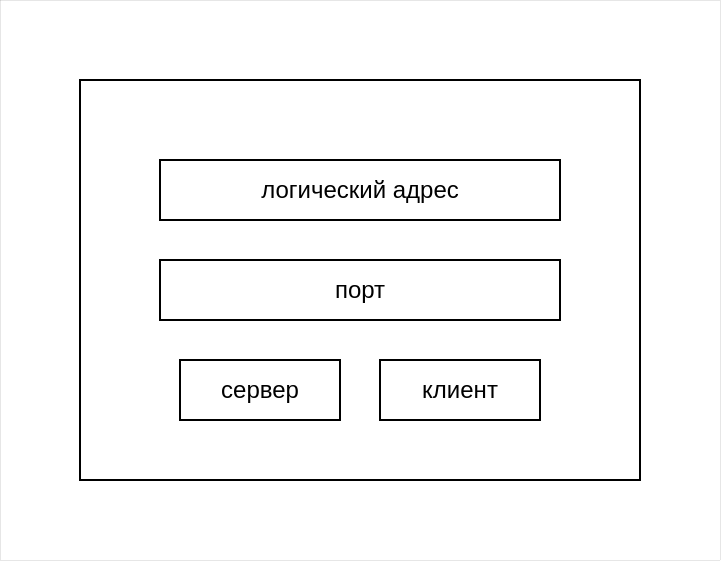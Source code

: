 <mxfile version="21.2.1" type="device" pages="8">
  <diagram id="XbwAyJImA80VXBjGZ7HE" name="Launcher">
    <mxGraphModel dx="1036" dy="606" grid="1" gridSize="10" guides="1" tooltips="1" connect="1" arrows="1" fold="1" page="1" pageScale="1" pageWidth="827" pageHeight="1169" math="0" shadow="0">
      <root>
        <mxCell id="0" />
        <mxCell id="1" parent="0" />
        <mxCell id="tE1BxMZYUYnXA3Q9f5__-2" value="" style="rounded=0;whiteSpace=wrap;html=1;strokeWidth=0;" parent="1" vertex="1">
          <mxGeometry x="120" y="40" width="360" height="280" as="geometry" />
        </mxCell>
        <mxCell id="tE1BxMZYUYnXA3Q9f5__-1" value="" style="rounded=0;whiteSpace=wrap;html=1;" parent="1" vertex="1">
          <mxGeometry x="160" y="80" width="280" height="200" as="geometry" />
        </mxCell>
        <mxCell id="W50EPL0r9Ncj4qUmZvYg-1" value="логический адрес" style="rounded=0;whiteSpace=wrap;html=1;" parent="1" vertex="1">
          <mxGeometry x="200" y="120" width="200" height="30" as="geometry" />
        </mxCell>
        <mxCell id="W50EPL0r9Ncj4qUmZvYg-2" value="порт" style="rounded=0;whiteSpace=wrap;html=1;" parent="1" vertex="1">
          <mxGeometry x="200" y="170" width="200" height="30" as="geometry" />
        </mxCell>
        <mxCell id="W50EPL0r9Ncj4qUmZvYg-3" value="сервер" style="rounded=0;whiteSpace=wrap;html=1;" parent="1" vertex="1">
          <mxGeometry x="210" y="220" width="80" height="30" as="geometry" />
        </mxCell>
        <mxCell id="W50EPL0r9Ncj4qUmZvYg-4" value="клиент" style="rounded=0;whiteSpace=wrap;html=1;" parent="1" vertex="1">
          <mxGeometry x="310" y="220" width="80" height="30" as="geometry" />
        </mxCell>
      </root>
    </mxGraphModel>
  </diagram>
  <diagram id="hbcCOr5SCy4uw1YbtYTC" name="Main">
    <mxGraphModel dx="1036" dy="606" grid="1" gridSize="10" guides="1" tooltips="1" connect="1" arrows="1" fold="1" page="1" pageScale="1" pageWidth="827" pageHeight="1169" math="0" shadow="0">
      <root>
        <mxCell id="0" />
        <mxCell id="1" parent="0" />
        <mxCell id="l82OcHYjXYFwF6mokBFZ-1" value="" style="rounded=0;whiteSpace=wrap;html=1;strokeWidth=0;" parent="1" vertex="1">
          <mxGeometry x="120" y="40" width="400" height="400" as="geometry" />
        </mxCell>
        <mxCell id="6bmRcI14Qs0UelYA_74l-4" value="" style="rounded=0;whiteSpace=wrap;html=1;strokeWidth=1;" parent="1" vertex="1">
          <mxGeometry x="160" y="80" width="320" height="320" as="geometry" />
        </mxCell>
        <mxCell id="6bmRcI14Qs0UelYA_74l-1" value="Изображение" style="rounded=0;whiteSpace=wrap;html=1;strokeWidth=1;" parent="1" vertex="1">
          <mxGeometry x="200" y="120" width="240" height="240" as="geometry" />
        </mxCell>
        <mxCell id="6bmRcI14Qs0UelYA_74l-3" value="Статус" style="text;html=1;align=center;verticalAlign=middle;resizable=0;points=[];autosize=1;strokeColor=none;fillColor=none;" parent="1" vertex="1">
          <mxGeometry x="290" y="360" width="60" height="30" as="geometry" />
        </mxCell>
      </root>
    </mxGraphModel>
  </diagram>
  <diagram id="zBSqYKblMMWSDEmct-1W" name="Game">
    <mxGraphModel dx="1036" dy="606" grid="1" gridSize="10" guides="1" tooltips="1" connect="1" arrows="1" fold="1" page="1" pageScale="1" pageWidth="827" pageHeight="1169" math="0" shadow="0">
      <root>
        <mxCell id="0" />
        <mxCell id="1" parent="0" />
        <mxCell id="G0Ga4q3RrYBiyuptY2ug-1" value="" style="rounded=0;whiteSpace=wrap;html=1;strokeWidth=0;" parent="1" vertex="1">
          <mxGeometry x="120" y="40" width="400" height="400" as="geometry" />
        </mxCell>
        <mxCell id="G0Ga4q3RrYBiyuptY2ug-2" value="" style="rounded=0;whiteSpace=wrap;html=1;strokeWidth=1;" parent="1" vertex="1">
          <mxGeometry x="160" y="80" width="320" height="320" as="geometry" />
        </mxCell>
        <mxCell id="G0Ga4q3RrYBiyuptY2ug-3" value="Поле" style="rounded=0;whiteSpace=wrap;html=1;strokeWidth=1;" parent="1" vertex="1">
          <mxGeometry x="200" y="120" width="240" height="240" as="geometry" />
        </mxCell>
        <mxCell id="G0Ga4q3RrYBiyuptY2ug-4" value="Информация" style="text;html=1;align=center;verticalAlign=middle;resizable=0;points=[];autosize=1;strokeColor=none;fillColor=none;" parent="1" vertex="1">
          <mxGeometry x="270" y="360" width="100" height="30" as="geometry" />
        </mxCell>
      </root>
    </mxGraphModel>
  </diagram>
  <diagram id="7r9uXSOZoSnOuJ5T40fA" name="231">
    <mxGraphModel dx="1036" dy="606" grid="1" gridSize="10" guides="1" tooltips="1" connect="1" arrows="1" fold="1" page="1" pageScale="1" pageWidth="827" pageHeight="1169" math="0" shadow="0">
      <root>
        <mxCell id="0" />
        <mxCell id="1" parent="0" />
        <mxCell id="9l-jP4sQHJARViQ5AN28-1" value="Ожидание подключения клиентов" style="rounded=1;whiteSpace=wrap;html=1;arcSize=50;fontFamily=Times New Roman;fontSize=13;" parent="1" vertex="1">
          <mxGeometry x="120" y="70" width="200" height="40" as="geometry" />
        </mxCell>
        <mxCell id="9l-jP4sQHJARViQ5AN28-7" value="" style="endArrow=none;html=1;rounded=0;fontFamily=Times New Roman;fontSize=13;entryX=0.5;entryY=1;entryDx=0;entryDy=0;" parent="1" target="9l-jP4sQHJARViQ5AN28-1" edge="1">
          <mxGeometry width="50" height="50" relative="1" as="geometry">
            <mxPoint x="220" y="440" as="sourcePoint" />
            <mxPoint x="220" y="120" as="targetPoint" />
          </mxGeometry>
        </mxCell>
        <mxCell id="9l-jP4sQHJARViQ5AN28-8" value="Соединение закрыто?" style="rhombus;whiteSpace=wrap;html=1;rounded=0;strokeWidth=1;fontFamily=Times New Roman;fontSize=13;" parent="1" vertex="1">
          <mxGeometry x="120" y="140" width="200" height="40" as="geometry" />
        </mxCell>
        <mxCell id="9l-jP4sQHJARViQ5AN28-10" value="Да" style="text;html=1;strokeColor=none;fillColor=none;align=center;verticalAlign=middle;whiteSpace=wrap;rounded=0;fontFamily=Times New Roman;fontSize=13;" parent="1" vertex="1">
          <mxGeometry x="320" y="140" width="30" height="20" as="geometry" />
        </mxCell>
        <mxCell id="9l-jP4sQHJARViQ5AN28-11" value="Нет" style="text;html=1;strokeColor=none;fillColor=none;align=center;verticalAlign=middle;whiteSpace=wrap;rounded=0;fontFamily=Times New Roman;fontSize=13;" parent="1" vertex="1">
          <mxGeometry x="220" y="180" width="50" height="20" as="geometry" />
        </mxCell>
        <mxCell id="9l-jP4sQHJARViQ5AN28-14" value="Конец" style="rounded=1;whiteSpace=wrap;html=1;arcSize=50;fontFamily=Times New Roman;fontSize=13;" parent="1" vertex="1">
          <mxGeometry x="120" y="510" width="200" height="40" as="geometry" />
        </mxCell>
        <mxCell id="9l-jP4sQHJARViQ5AN28-20" value="Подключение" style="rounded=0;whiteSpace=wrap;html=1;fontSize=13;fontFamily=Times New Roman;" parent="1" vertex="1">
          <mxGeometry x="120" y="210" width="200" height="40" as="geometry" />
        </mxCell>
        <mxCell id="9l-jP4sQHJARViQ5AN28-21" value="Создание объекта-представления" style="rounded=0;whiteSpace=wrap;html=1;fontSize=13;fontFamily=Times New Roman;" parent="1" vertex="1">
          <mxGeometry x="120" y="270" width="200" height="40" as="geometry" />
        </mxCell>
        <mxCell id="9l-jP4sQHJARViQ5AN28-22" value="Запуск потока прослушивания объекта-представления" style="rounded=0;whiteSpace=wrap;html=1;fontSize=13;fontFamily=Times New Roman;" parent="1" vertex="1">
          <mxGeometry x="120" y="330" width="200" height="40" as="geometry" />
        </mxCell>
        <mxCell id="9l-jP4sQHJARViQ5AN28-23" value="Добавление объекта-&lt;br&gt;представления в список" style="rounded=0;whiteSpace=wrap;html=1;fontSize=13;fontFamily=Times New Roman;" parent="1" vertex="1">
          <mxGeometry x="120" y="390" width="200" height="40" as="geometry" />
        </mxCell>
        <mxCell id="9l-jP4sQHJARViQ5AN28-24" value="" style="endArrow=openThin;html=1;fontFamily=Courier New;fontSize=13;endFill=0;rounded=0;edgeStyle=orthogonalEdgeStyle;" parent="1" edge="1">
          <mxGeometry width="50" height="50" relative="1" as="geometry">
            <mxPoint x="220" y="440" as="sourcePoint" />
            <mxPoint x="220" y="130" as="targetPoint" />
            <Array as="points">
              <mxPoint x="220" y="460" />
              <mxPoint x="90" y="460" />
              <mxPoint x="90" y="130" />
              <mxPoint x="220" y="130" />
            </Array>
          </mxGeometry>
        </mxCell>
        <mxCell id="9l-jP4sQHJARViQ5AN28-25" value="" style="endArrow=openThin;html=1;fontFamily=Courier New;fontSize=13;endFill=0;rounded=0;edgeStyle=orthogonalEdgeStyle;exitX=1;exitY=0.5;exitDx=0;exitDy=0;entryX=0.5;entryY=0;entryDx=0;entryDy=0;" parent="1" source="9l-jP4sQHJARViQ5AN28-8" target="9l-jP4sQHJARViQ5AN28-14" edge="1">
          <mxGeometry width="50" height="50" relative="1" as="geometry">
            <mxPoint x="530" y="350" as="sourcePoint" />
            <mxPoint x="410" y="350" as="targetPoint" />
            <Array as="points">
              <mxPoint x="350" y="160" />
              <mxPoint x="350" y="480" />
              <mxPoint x="220" y="480" />
            </Array>
          </mxGeometry>
        </mxCell>
      </root>
    </mxGraphModel>
  </diagram>
  <diagram id="iEiLP6hwHDg03WRnqjpB" name="232">
    <mxGraphModel dx="1036" dy="606" grid="1" gridSize="10" guides="1" tooltips="1" connect="1" arrows="1" fold="1" page="1" pageScale="1" pageWidth="827" pageHeight="1169" math="0" shadow="0">
      <root>
        <mxCell id="0" />
        <mxCell id="1" parent="0" />
        <mxCell id="UbwPUH5pVNwENZF6WjmY-1" value="Состыковка желающих &lt;br&gt;играть клиентов" style="rounded=1;whiteSpace=wrap;html=1;arcSize=50;fontFamily=Times New Roman;fontSize=13;" parent="1" vertex="1">
          <mxGeometry x="320" y="70" width="200" height="40" as="geometry" />
        </mxCell>
        <mxCell id="UbwPUH5pVNwENZF6WjmY-2" value="" style="endArrow=none;html=1;rounded=0;fontFamily=Times New Roman;fontSize=13;entryX=0.5;entryY=1;entryDx=0;entryDy=0;" parent="1" target="UbwPUH5pVNwENZF6WjmY-1" edge="1">
          <mxGeometry width="50" height="50" relative="1" as="geometry">
            <mxPoint x="420" y="440" as="sourcePoint" />
            <mxPoint x="420" y="120" as="targetPoint" />
          </mxGeometry>
        </mxCell>
        <mxCell id="UbwPUH5pVNwENZF6WjmY-3" value="Соединение закрыто?" style="rhombus;whiteSpace=wrap;html=1;rounded=0;strokeWidth=1;fontFamily=Times New Roman;fontSize=13;" parent="1" vertex="1">
          <mxGeometry x="320" y="140" width="200" height="40" as="geometry" />
        </mxCell>
        <mxCell id="UbwPUH5pVNwENZF6WjmY-4" value="Да" style="text;html=1;strokeColor=none;fillColor=none;align=center;verticalAlign=middle;whiteSpace=wrap;rounded=0;fontFamily=Times New Roman;fontSize=13;" parent="1" vertex="1">
          <mxGeometry x="520" y="140" width="30" height="20" as="geometry" />
        </mxCell>
        <mxCell id="UbwPUH5pVNwENZF6WjmY-5" value="Нет" style="text;html=1;strokeColor=none;fillColor=none;align=center;verticalAlign=middle;whiteSpace=wrap;rounded=0;fontFamily=Times New Roman;fontSize=13;" parent="1" vertex="1">
          <mxGeometry x="420" y="180" width="50" height="20" as="geometry" />
        </mxCell>
        <mxCell id="UbwPUH5pVNwENZF6WjmY-6" value="Конец" style="rounded=1;whiteSpace=wrap;html=1;arcSize=50;fontFamily=Times New Roman;fontSize=13;" parent="1" vertex="1">
          <mxGeometry x="320" y="720" width="200" height="40" as="geometry" />
        </mxCell>
        <mxCell id="UbwPUH5pVNwENZF6WjmY-11" value="" style="endArrow=openThin;html=1;fontFamily=Courier New;fontSize=13;endFill=0;rounded=0;edgeStyle=orthogonalEdgeStyle;" parent="1" edge="1">
          <mxGeometry width="50" height="50" relative="1" as="geometry">
            <mxPoint x="420" y="380" as="sourcePoint" />
            <mxPoint x="420" y="340" as="targetPoint" />
            <Array as="points">
              <mxPoint x="420" y="490" />
              <mxPoint x="290" y="490" />
              <mxPoint x="290" y="340" />
            </Array>
          </mxGeometry>
        </mxCell>
        <mxCell id="UbwPUH5pVNwENZF6WjmY-12" value="" style="endArrow=openThin;html=1;fontFamily=Courier New;fontSize=13;endFill=0;rounded=0;edgeStyle=orthogonalEdgeStyle;exitX=1;exitY=0.5;exitDx=0;exitDy=0;entryX=0.5;entryY=0;entryDx=0;entryDy=0;" parent="1" source="UbwPUH5pVNwENZF6WjmY-3" target="UbwPUH5pVNwENZF6WjmY-6" edge="1">
          <mxGeometry width="50" height="50" relative="1" as="geometry">
            <mxPoint x="730" y="350" as="sourcePoint" />
            <mxPoint x="610" y="350" as="targetPoint" />
            <Array as="points">
              <mxPoint x="580" y="160" />
              <mxPoint x="580" y="690" />
              <mxPoint x="420" y="690" />
            </Array>
          </mxGeometry>
        </mxCell>
        <mxCell id="99xwdaP7I6Un6D5yJi2a-1" value="Объект есть?" style="rhombus;whiteSpace=wrap;html=1;rounded=0;strokeWidth=1;fontFamily=Times New Roman;fontSize=13;" parent="1" vertex="1">
          <mxGeometry x="320" y="210" width="200" height="40" as="geometry" />
        </mxCell>
        <mxCell id="SkSi4w4pSV5pfdih9myW-1" value="" style="endArrow=openThin;html=1;fontFamily=Courier New;fontSize=13;endFill=0;rounded=0;edgeStyle=orthogonalEdgeStyle;exitX=1;exitY=0.5;exitDx=0;exitDy=0;" parent="1" source="99xwdaP7I6Un6D5yJi2a-1" edge="1">
          <mxGeometry width="50" height="50" relative="1" as="geometry">
            <mxPoint x="680" y="270" as="sourcePoint" />
            <mxPoint x="580" y="230" as="targetPoint" />
            <Array as="points" />
          </mxGeometry>
        </mxCell>
        <mxCell id="SkSi4w4pSV5pfdih9myW-2" value="Нет" style="text;html=1;strokeColor=none;fillColor=none;align=center;verticalAlign=middle;whiteSpace=wrap;rounded=0;fontFamily=Times New Roman;fontSize=13;" parent="1" vertex="1">
          <mxGeometry x="520" y="210" width="30" height="20" as="geometry" />
        </mxCell>
        <mxCell id="SkSi4w4pSV5pfdih9myW-3" value="Да" style="text;html=1;strokeColor=none;fillColor=none;align=center;verticalAlign=middle;whiteSpace=wrap;rounded=0;fontFamily=Times New Roman;fontSize=13;" parent="1" vertex="1">
          <mxGeometry x="420" y="250" width="50" height="20" as="geometry" />
        </mxCell>
        <mxCell id="aPoyo9Vvk-_dslRatRog-1" value="Пары у него нет?" style="rhombus;whiteSpace=wrap;html=1;rounded=0;strokeWidth=1;fontFamily=Times New Roman;fontSize=13;" parent="1" vertex="1">
          <mxGeometry x="320" y="280" width="200" height="40" as="geometry" />
        </mxCell>
        <mxCell id="YFJMWhamkg41LzNcd61E-1" value="Попытка подбора пары из списка" style="rounded=0;whiteSpace=wrap;html=1;fontSize=13;fontFamily=Times New Roman;" parent="1" vertex="1">
          <mxGeometry x="320" y="420" width="200" height="40" as="geometry" />
        </mxCell>
        <mxCell id="YFJMWhamkg41LzNcd61E-2" value="Нет" style="text;html=1;strokeColor=none;fillColor=none;align=center;verticalAlign=middle;whiteSpace=wrap;rounded=0;fontFamily=Times New Roman;fontSize=13;" parent="1" vertex="1">
          <mxGeometry x="515" y="280" width="40" height="20" as="geometry" />
        </mxCell>
        <mxCell id="YFJMWhamkg41LzNcd61E-3" value="" style="endArrow=openThin;html=1;fontFamily=Courier New;fontSize=13;endFill=0;rounded=0;edgeStyle=orthogonalEdgeStyle;exitX=1;exitY=0.5;exitDx=0;exitDy=0;" parent="1" edge="1">
          <mxGeometry width="50" height="50" relative="1" as="geometry">
            <mxPoint x="520" y="300" as="sourcePoint" />
            <mxPoint x="580" y="300" as="targetPoint" />
            <Array as="points" />
          </mxGeometry>
        </mxCell>
        <mxCell id="YFJMWhamkg41LzNcd61E-4" value="Да" style="text;html=1;strokeColor=none;fillColor=none;align=center;verticalAlign=middle;whiteSpace=wrap;rounded=0;fontFamily=Times New Roman;fontSize=13;" parent="1" vertex="1">
          <mxGeometry x="430" y="320" width="30" height="20" as="geometry" />
        </mxCell>
        <mxCell id="YFJMWhamkg41LzNcd61E-5" value="Модификация объекта и его пары" style="rounded=0;whiteSpace=wrap;html=1;fontSize=13;fontFamily=Times New Roman;" parent="1" vertex="1">
          <mxGeometry x="320" y="540" width="200" height="40" as="geometry" />
        </mxCell>
        <mxCell id="_yGlgBVVjnMsEe76xrRk-3" value="Пара подобрана?" style="rhombus;whiteSpace=wrap;html=1;rounded=0;strokeWidth=1;fontFamily=Times New Roman;fontSize=13;" parent="1" vertex="1">
          <mxGeometry x="320" y="350" width="200" height="40" as="geometry" />
        </mxCell>
        <mxCell id="_yGlgBVVjnMsEe76xrRk-4" value="Да" style="text;html=1;strokeColor=none;fillColor=none;align=center;verticalAlign=middle;whiteSpace=wrap;rounded=0;fontFamily=Times New Roman;fontSize=13;" parent="1" vertex="1">
          <mxGeometry x="520" y="350" width="30" height="20" as="geometry" />
        </mxCell>
        <mxCell id="_yGlgBVVjnMsEe76xrRk-5" value="" style="endArrow=openThin;html=1;fontFamily=Courier New;fontSize=13;endFill=0;rounded=0;edgeStyle=orthogonalEdgeStyle;exitX=1;exitY=0.5;exitDx=0;exitDy=0;entryX=0.5;entryY=0;entryDx=0;entryDy=0;" parent="1" source="_yGlgBVVjnMsEe76xrRk-3" target="YFJMWhamkg41LzNcd61E-5" edge="1">
          <mxGeometry width="50" height="50" relative="1" as="geometry">
            <mxPoint x="530" y="350" as="sourcePoint" />
            <mxPoint x="270" y="140" as="targetPoint" />
            <Array as="points">
              <mxPoint x="550" y="370" />
              <mxPoint x="550" y="510" />
              <mxPoint x="420" y="510" />
            </Array>
          </mxGeometry>
        </mxCell>
        <mxCell id="_yGlgBVVjnMsEe76xrRk-6" value="Нет" style="text;html=1;strokeColor=none;fillColor=none;align=center;verticalAlign=middle;whiteSpace=wrap;rounded=0;fontFamily=Times New Roman;fontSize=13;" parent="1" vertex="1">
          <mxGeometry x="425" y="390" width="40" height="20" as="geometry" />
        </mxCell>
        <mxCell id="Cqtu1FhA7gaeQZ6Yyu19-1" value="" style="endArrow=openThin;html=1;fontFamily=Courier New;fontSize=13;endFill=0;rounded=0;edgeStyle=orthogonalEdgeStyle;exitX=0.5;exitY=1;exitDx=0;exitDy=0;" parent="1" source="YFJMWhamkg41LzNcd61E-5" edge="1">
          <mxGeometry width="50" height="50" relative="1" as="geometry">
            <mxPoint x="680" y="270" as="sourcePoint" />
            <mxPoint x="420" y="130" as="targetPoint" />
            <Array as="points">
              <mxPoint x="420" y="670" />
              <mxPoint x="260" y="670" />
              <mxPoint x="260" y="130" />
              <mxPoint x="320" y="130" />
            </Array>
          </mxGeometry>
        </mxCell>
        <mxCell id="_yGlgBVVjnMsEe76xrRk-1" value="Отправка сообщений на &lt;br&gt;клиент и его пару" style="rounded=0;whiteSpace=wrap;html=1;fontSize=13;fontFamily=Times New Roman;" parent="1" vertex="1">
          <mxGeometry x="320" y="600" width="200" height="40" as="geometry" />
        </mxCell>
      </root>
    </mxGraphModel>
  </diagram>
  <diagram id="ba2JzL7aQq1AlL1h-Ywk" name="233">
    <mxGraphModel dx="1036" dy="606" grid="1" gridSize="10" guides="1" tooltips="1" connect="1" arrows="1" fold="1" page="1" pageScale="1" pageWidth="827" pageHeight="1169" math="0" shadow="0">
      <root>
        <mxCell id="0" />
        <mxCell id="1" parent="0" />
        <mxCell id="exMqigDZOHvJss49Lo7g-10" value="" style="endArrow=openThin;html=1;fontFamily=Courier New;fontSize=13;endFill=0;rounded=0;edgeStyle=orthogonalEdgeStyle;exitX=0.5;exitY=1;exitDx=0;exitDy=0;" parent="1" source="1Iscl-iBR3t1F8Rix533-1" edge="1">
          <mxGeometry width="50" height="50" relative="1" as="geometry">
            <mxPoint x="290" y="230" as="sourcePoint" />
            <mxPoint x="180" y="540" as="targetPoint" />
            <Array as="points">
              <mxPoint x="180" y="480" />
              <mxPoint x="180" y="480" />
            </Array>
          </mxGeometry>
        </mxCell>
        <mxCell id="1Iscl-iBR3t1F8Rix533-1" value="Обработка сообщений &lt;br&gt;клиентов на сервере" style="rounded=1;whiteSpace=wrap;html=1;arcSize=50;fontFamily=Times New Roman;fontSize=13;" parent="1" vertex="1">
          <mxGeometry x="80" y="130" width="200" height="40" as="geometry" />
        </mxCell>
        <mxCell id="1Iscl-iBR3t1F8Rix533-3" value="Соединение закрыто?" style="rhombus;whiteSpace=wrap;html=1;rounded=0;strokeWidth=1;fontFamily=Times New Roman;fontSize=13;" parent="1" vertex="1">
          <mxGeometry x="80" y="200" width="200" height="40" as="geometry" />
        </mxCell>
        <mxCell id="1Iscl-iBR3t1F8Rix533-4" value="Да" style="text;html=1;strokeColor=none;fillColor=none;align=center;verticalAlign=middle;whiteSpace=wrap;rounded=0;fontFamily=Times New Roman;fontSize=13;" parent="1" vertex="1">
          <mxGeometry x="280" y="200" width="30" height="20" as="geometry" />
        </mxCell>
        <mxCell id="1Iscl-iBR3t1F8Rix533-6" value="Конец" style="rounded=1;whiteSpace=wrap;html=1;arcSize=50;fontFamily=Times New Roman;fontSize=13;" parent="1" vertex="1">
          <mxGeometry x="80" y="600" width="200" height="40" as="geometry" />
        </mxCell>
        <mxCell id="1Iscl-iBR3t1F8Rix533-8" value="" style="endArrow=openThin;html=1;fontFamily=Courier New;fontSize=13;endFill=0;rounded=0;edgeStyle=orthogonalEdgeStyle;exitX=1;exitY=0.5;exitDx=0;exitDy=0;entryX=0.5;entryY=0;entryDx=0;entryDy=0;" parent="1" source="1Iscl-iBR3t1F8Rix533-3" target="1Iscl-iBR3t1F8Rix533-6" edge="1">
          <mxGeometry width="50" height="50" relative="1" as="geometry">
            <mxPoint x="490" y="410" as="sourcePoint" />
            <mxPoint x="370" y="410" as="targetPoint" />
            <Array as="points">
              <mxPoint x="580" y="220" />
              <mxPoint x="580" y="570" />
              <mxPoint x="180" y="570" />
            </Array>
          </mxGeometry>
        </mxCell>
        <mxCell id="1Iscl-iBR3t1F8Rix533-20" value="Нет" style="text;html=1;strokeColor=none;fillColor=none;align=center;verticalAlign=middle;whiteSpace=wrap;rounded=0;fontFamily=Times New Roman;fontSize=13;" parent="1" vertex="1">
          <mxGeometry x="190" y="370" width="30" height="20" as="geometry" />
        </mxCell>
        <mxCell id="AFInTjrNYHU09Qta4mqA-1" value="Получение сообщения от клиента" style="rounded=0;whiteSpace=wrap;html=1;fontSize=13;fontFamily=Times New Roman;" parent="1" vertex="1">
          <mxGeometry x="80" y="270" width="200" height="40" as="geometry" />
        </mxCell>
        <mxCell id="AFInTjrNYHU09Qta4mqA-2" value="Состыковка?" style="rhombus;whiteSpace=wrap;html=1;rounded=0;strokeWidth=1;fontFamily=Times New Roman;fontSize=13;" parent="1" vertex="1">
          <mxGeometry x="80" y="330" width="200" height="40" as="geometry" />
        </mxCell>
        <mxCell id="-l_svcR_pZfxo24iVks0-1" value="Нет" style="text;html=1;strokeColor=none;fillColor=none;align=center;verticalAlign=middle;whiteSpace=wrap;rounded=0;fontFamily=Times New Roman;fontSize=13;" parent="1" vertex="1">
          <mxGeometry x="180" y="240" width="30" height="20" as="geometry" />
        </mxCell>
        <mxCell id="I1mwDVjFNktrqzpXWpOA-4" value="Модификация объекта, запуск потока состыковки клиентов&amp;nbsp;" style="rounded=0;whiteSpace=wrap;html=1;fontSize=13;fontFamily=Times New Roman;" parent="1" vertex="1">
          <mxGeometry x="320" y="330" width="200" height="40" as="geometry" />
        </mxCell>
        <mxCell id="I1mwDVjFNktrqzpXWpOA-6" value="Отправка сообщения на &lt;br&gt;клиент-пару клиента" style="rounded=0;whiteSpace=wrap;html=1;fontSize=13;fontFamily=Times New Roman;" parent="1" vertex="1">
          <mxGeometry x="320" y="400" width="200" height="40" as="geometry" />
        </mxCell>
        <mxCell id="I1mwDVjFNktrqzpXWpOA-9" value="Модификация объекта и &lt;br&gt;его пары (обнуление)" style="rounded=0;whiteSpace=wrap;html=1;fontSize=13;fontFamily=Times New Roman;" parent="1" vertex="1">
          <mxGeometry x="320" y="470" width="200" height="40" as="geometry" />
        </mxCell>
        <mxCell id="ENBbcm2lFF55JDLYf6he-1" value="Ход?" style="rhombus;whiteSpace=wrap;html=1;rounded=0;strokeWidth=1;fontFamily=Times New Roman;fontSize=13;" parent="1" vertex="1">
          <mxGeometry x="80" y="400" width="200" height="40" as="geometry" />
        </mxCell>
        <mxCell id="ENBbcm2lFF55JDLYf6he-2" value="Конец?" style="rhombus;whiteSpace=wrap;html=1;rounded=0;strokeWidth=1;fontFamily=Times New Roman;fontSize=13;" parent="1" vertex="1">
          <mxGeometry x="80" y="470" width="200" height="40" as="geometry" />
        </mxCell>
        <mxCell id="ENBbcm2lFF55JDLYf6he-4" value="Нет" style="text;html=1;strokeColor=none;fillColor=none;align=center;verticalAlign=middle;whiteSpace=wrap;rounded=0;fontFamily=Times New Roman;fontSize=13;" parent="1" vertex="1">
          <mxGeometry x="190" y="440" width="30" height="20" as="geometry" />
        </mxCell>
        <mxCell id="ENBbcm2lFF55JDLYf6he-5" value="Нет" style="text;html=1;strokeColor=none;fillColor=none;align=center;verticalAlign=middle;whiteSpace=wrap;rounded=0;fontFamily=Times New Roman;fontSize=13;" parent="1" vertex="1">
          <mxGeometry x="190" y="510" width="30" height="20" as="geometry" />
        </mxCell>
        <mxCell id="exMqigDZOHvJss49Lo7g-1" value="" style="endArrow=openThin;html=1;fontFamily=Courier New;fontSize=13;endFill=0;rounded=0;edgeStyle=orthogonalEdgeStyle;exitX=1;exitY=0.5;exitDx=0;exitDy=0;entryX=0;entryY=0.5;entryDx=0;entryDy=0;" parent="1" source="AFInTjrNYHU09Qta4mqA-2" target="I1mwDVjFNktrqzpXWpOA-4" edge="1">
          <mxGeometry width="50" height="50" relative="1" as="geometry">
            <mxPoint x="300" y="320" as="sourcePoint" />
            <mxPoint x="320.0" y="349.66" as="targetPoint" />
            <Array as="points" />
          </mxGeometry>
        </mxCell>
        <mxCell id="exMqigDZOHvJss49Lo7g-2" value="" style="endArrow=openThin;html=1;fontFamily=Courier New;fontSize=13;endFill=0;rounded=0;edgeStyle=orthogonalEdgeStyle;exitX=1;exitY=0.5;exitDx=0;exitDy=0;entryX=0;entryY=0.5;entryDx=0;entryDy=0;" parent="1" source="ENBbcm2lFF55JDLYf6he-1" target="I1mwDVjFNktrqzpXWpOA-6" edge="1">
          <mxGeometry width="50" height="50" relative="1" as="geometry">
            <mxPoint x="290" y="400" as="sourcePoint" />
            <mxPoint x="320.0" y="419.31" as="targetPoint" />
            <Array as="points" />
          </mxGeometry>
        </mxCell>
        <mxCell id="exMqigDZOHvJss49Lo7g-3" value="" style="endArrow=openThin;html=1;fontFamily=Courier New;fontSize=13;endFill=0;rounded=0;edgeStyle=orthogonalEdgeStyle;exitX=1;exitY=0.5;exitDx=0;exitDy=0;entryX=0;entryY=0.5;entryDx=0;entryDy=0;" parent="1" source="ENBbcm2lFF55JDLYf6he-2" target="I1mwDVjFNktrqzpXWpOA-9" edge="1">
          <mxGeometry width="50" height="50" relative="1" as="geometry">
            <mxPoint x="290" y="430" as="sourcePoint" />
            <mxPoint x="330.0" y="429.31" as="targetPoint" />
            <Array as="points" />
          </mxGeometry>
        </mxCell>
        <mxCell id="exMqigDZOHvJss49Lo7g-4" value="Да" style="text;html=1;strokeColor=none;fillColor=none;align=center;verticalAlign=middle;whiteSpace=wrap;rounded=0;fontFamily=Times New Roman;fontSize=13;" parent="1" vertex="1">
          <mxGeometry x="280" y="330" width="30" height="20" as="geometry" />
        </mxCell>
        <mxCell id="exMqigDZOHvJss49Lo7g-5" value="Да" style="text;html=1;strokeColor=none;fillColor=none;align=center;verticalAlign=middle;whiteSpace=wrap;rounded=0;fontFamily=Times New Roman;fontSize=13;" parent="1" vertex="1">
          <mxGeometry x="280" y="400" width="30" height="20" as="geometry" />
        </mxCell>
        <mxCell id="exMqigDZOHvJss49Lo7g-6" value="Да" style="text;html=1;strokeColor=none;fillColor=none;align=center;verticalAlign=middle;whiteSpace=wrap;rounded=0;fontFamily=Times New Roman;fontSize=13;" parent="1" vertex="1">
          <mxGeometry x="280" y="470" width="30" height="20" as="geometry" />
        </mxCell>
        <mxCell id="exMqigDZOHvJss49Lo7g-7" value="" style="endArrow=openThin;html=1;fontFamily=Courier New;fontSize=13;endFill=0;rounded=0;edgeStyle=orthogonalEdgeStyle;exitX=1;exitY=0.5;exitDx=0;exitDy=0;" parent="1" source="I1mwDVjFNktrqzpXWpOA-4" edge="1">
          <mxGeometry width="50" height="50" relative="1" as="geometry">
            <mxPoint x="590" y="350.0" as="sourcePoint" />
            <mxPoint x="180" y="190" as="targetPoint" />
            <Array as="points">
              <mxPoint x="550" y="350" />
              <mxPoint x="550" y="540" />
              <mxPoint x="50" y="540" />
              <mxPoint x="50" y="190" />
            </Array>
          </mxGeometry>
        </mxCell>
        <mxCell id="exMqigDZOHvJss49Lo7g-8" value="" style="endArrow=openThin;html=1;fontFamily=Courier New;fontSize=13;endFill=0;rounded=0;edgeStyle=orthogonalEdgeStyle;exitX=1;exitY=0.5;exitDx=0;exitDy=0;" parent="1" source="I1mwDVjFNktrqzpXWpOA-6" edge="1">
          <mxGeometry width="50" height="50" relative="1" as="geometry">
            <mxPoint x="620" y="420.0" as="sourcePoint" />
            <mxPoint x="550" y="420" as="targetPoint" />
            <Array as="points" />
          </mxGeometry>
        </mxCell>
        <mxCell id="exMqigDZOHvJss49Lo7g-9" value="" style="endArrow=openThin;html=1;fontFamily=Courier New;fontSize=13;endFill=0;rounded=0;edgeStyle=orthogonalEdgeStyle;exitX=1;exitY=0.5;exitDx=0;exitDy=0;" parent="1" source="I1mwDVjFNktrqzpXWpOA-9" edge="1">
          <mxGeometry width="50" height="50" relative="1" as="geometry">
            <mxPoint x="530" y="430.0" as="sourcePoint" />
            <mxPoint x="550" y="490" as="targetPoint" />
            <Array as="points" />
          </mxGeometry>
        </mxCell>
      </root>
    </mxGraphModel>
  </diagram>
  <diagram id="MwsY6O5KB0IFcmTc-mnr" name="234">
    <mxGraphModel dx="1036" dy="606" grid="1" gridSize="10" guides="1" tooltips="1" connect="1" arrows="1" fold="1" page="1" pageScale="1" pageWidth="827" pageHeight="1169" math="0" shadow="0">
      <root>
        <mxCell id="0" />
        <mxCell id="1" parent="0" />
        <mxCell id="dzM4HlcKhfcGbRD7IAjf-1" value="Обработка сообщений &lt;br&gt;сервера клиентом" style="rounded=1;whiteSpace=wrap;html=1;arcSize=50;fontFamily=Times New Roman;fontSize=13;" parent="1" vertex="1">
          <mxGeometry x="200" y="70" width="200" height="40" as="geometry" />
        </mxCell>
        <mxCell id="dzM4HlcKhfcGbRD7IAjf-2" value="" style="endArrow=none;html=1;rounded=0;fontFamily=Times New Roman;fontSize=13;entryX=0.5;entryY=1;entryDx=0;entryDy=0;" parent="1" target="dzM4HlcKhfcGbRD7IAjf-1" edge="1">
          <mxGeometry width="50" height="50" relative="1" as="geometry">
            <mxPoint x="300.0" y="440" as="sourcePoint" />
            <mxPoint x="300.0" y="120.0" as="targetPoint" />
          </mxGeometry>
        </mxCell>
        <mxCell id="dzM4HlcKhfcGbRD7IAjf-3" value="Соединение закрыто?" style="rhombus;whiteSpace=wrap;html=1;rounded=0;strokeWidth=1;fontFamily=Times New Roman;fontSize=13;" parent="1" vertex="1">
          <mxGeometry x="200" y="140" width="200" height="40" as="geometry" />
        </mxCell>
        <mxCell id="dzM4HlcKhfcGbRD7IAjf-4" value="Да" style="text;html=1;strokeColor=none;fillColor=none;align=center;verticalAlign=middle;whiteSpace=wrap;rounded=0;fontFamily=Times New Roman;fontSize=13;" parent="1" vertex="1">
          <mxGeometry x="400" y="140" width="30" height="20" as="geometry" />
        </mxCell>
        <mxCell id="dzM4HlcKhfcGbRD7IAjf-5" value="Конец" style="rounded=1;whiteSpace=wrap;html=1;arcSize=50;fontFamily=Times New Roman;fontSize=13;" parent="1" vertex="1">
          <mxGeometry x="200" y="600" width="200" height="40" as="geometry" />
        </mxCell>
        <mxCell id="dzM4HlcKhfcGbRD7IAjf-6" value="" style="endArrow=openThin;html=1;fontFamily=Courier New;fontSize=13;endFill=0;rounded=0;edgeStyle=orthogonalEdgeStyle;exitX=1;exitY=0.5;exitDx=0;exitDy=0;entryX=0.5;entryY=0;entryDx=0;entryDy=0;" parent="1" source="dzM4HlcKhfcGbRD7IAjf-3" target="dzM4HlcKhfcGbRD7IAjf-5" edge="1">
          <mxGeometry width="50" height="50" relative="1" as="geometry">
            <mxPoint x="610" y="350" as="sourcePoint" />
            <mxPoint x="490" y="350" as="targetPoint" />
            <Array as="points">
              <mxPoint x="720" y="160" />
              <mxPoint x="720" y="570" />
              <mxPoint x="300" y="570" />
            </Array>
          </mxGeometry>
        </mxCell>
        <mxCell id="dzM4HlcKhfcGbRD7IAjf-7" value="" style="endArrow=openThin;html=1;fontFamily=Courier New;fontSize=13;endFill=0;rounded=0;edgeStyle=orthogonalEdgeStyle;exitX=1;exitY=0.5;exitDx=0;exitDy=0;" parent="1" edge="1">
          <mxGeometry width="50" height="50" relative="1" as="geometry">
            <mxPoint x="400.0" y="360" as="sourcePoint" />
            <mxPoint x="440.0" y="360" as="targetPoint" />
            <Array as="points" />
          </mxGeometry>
        </mxCell>
        <mxCell id="dzM4HlcKhfcGbRD7IAjf-8" value="Да" style="text;html=1;strokeColor=none;fillColor=none;align=center;verticalAlign=middle;whiteSpace=wrap;rounded=0;fontFamily=Times New Roman;fontSize=13;" parent="1" vertex="1">
          <mxGeometry x="400" y="340" width="30" height="20" as="geometry" />
        </mxCell>
        <mxCell id="dzM4HlcKhfcGbRD7IAjf-9" value="Нет" style="text;html=1;strokeColor=none;fillColor=none;align=center;verticalAlign=middle;whiteSpace=wrap;rounded=0;fontFamily=Times New Roman;fontSize=13;" parent="1" vertex="1">
          <mxGeometry x="300" y="380" width="30" height="20" as="geometry" />
        </mxCell>
        <mxCell id="dzM4HlcKhfcGbRD7IAjf-10" value="" style="endArrow=openThin;html=1;fontFamily=Courier New;fontSize=13;endFill=0;rounded=0;edgeStyle=orthogonalEdgeStyle;exitX=0.5;exitY=1;exitDx=0;exitDy=0;" parent="1" source="dzM4HlcKhfcGbRD7IAjf-14" edge="1">
          <mxGeometry width="50" height="50" relative="1" as="geometry">
            <mxPoint x="300" y="580" as="sourcePoint" />
            <mxPoint x="300.0" y="550" as="targetPoint" />
            <Array as="points">
              <mxPoint x="300" y="390" />
              <mxPoint x="300" y="390" />
            </Array>
          </mxGeometry>
        </mxCell>
        <mxCell id="dzM4HlcKhfcGbRD7IAjf-11" value="Получение сообщения от сервера" style="rounded=0;whiteSpace=wrap;html=1;fontSize=13;fontFamily=Times New Roman;" parent="1" vertex="1">
          <mxGeometry x="200" y="210" width="200" height="40" as="geometry" />
        </mxCell>
        <mxCell id="dzM4HlcKhfcGbRD7IAjf-12" value="Состыковка?" style="rhombus;whiteSpace=wrap;html=1;rounded=0;strokeWidth=1;fontFamily=Times New Roman;fontSize=13;" parent="1" vertex="1">
          <mxGeometry x="200" y="340" width="200" height="40" as="geometry" />
        </mxCell>
        <mxCell id="dzM4HlcKhfcGbRD7IAjf-13" value="Ход?" style="rhombus;whiteSpace=wrap;html=1;rounded=0;strokeWidth=1;fontFamily=Times New Roman;fontSize=13;" parent="1" vertex="1">
          <mxGeometry x="200" y="410" width="200" height="40" as="geometry" />
        </mxCell>
        <mxCell id="dzM4HlcKhfcGbRD7IAjf-14" value="Конец?" style="rhombus;whiteSpace=wrap;html=1;rounded=0;strokeWidth=1;fontFamily=Times New Roman;fontSize=13;" parent="1" vertex="1">
          <mxGeometry x="200" y="480" width="200" height="40" as="geometry" />
        </mxCell>
        <mxCell id="dzM4HlcKhfcGbRD7IAjf-15" value="Нет" style="text;html=1;strokeColor=none;fillColor=none;align=center;verticalAlign=middle;whiteSpace=wrap;rounded=0;fontFamily=Times New Roman;fontSize=13;" parent="1" vertex="1">
          <mxGeometry x="300" y="450" width="30" height="20" as="geometry" />
        </mxCell>
        <mxCell id="dzM4HlcKhfcGbRD7IAjf-16" value="Нет" style="text;html=1;strokeColor=none;fillColor=none;align=center;verticalAlign=middle;whiteSpace=wrap;rounded=0;fontFamily=Times New Roman;fontSize=13;" parent="1" vertex="1">
          <mxGeometry x="300" y="520" width="30" height="20" as="geometry" />
        </mxCell>
        <mxCell id="dzM4HlcKhfcGbRD7IAjf-17" value="Модификация состояния и &lt;br&gt;изменение GUI&amp;nbsp;" style="rounded=0;whiteSpace=wrap;html=1;fontSize=13;fontFamily=Times New Roman;" parent="1" vertex="1">
          <mxGeometry x="440" y="340" width="200" height="40" as="geometry" />
        </mxCell>
        <mxCell id="dzM4HlcKhfcGbRD7IAjf-18" value="Ход фигурой, изменение GUI, отправка сообщения на сервер" style="rounded=0;whiteSpace=wrap;html=1;fontSize=13;fontFamily=Times New Roman;" parent="1" vertex="1">
          <mxGeometry x="440" y="410" width="200" height="40" as="geometry" />
        </mxCell>
        <mxCell id="dzM4HlcKhfcGbRD7IAjf-19" value="" style="endArrow=openThin;html=1;fontFamily=Courier New;fontSize=13;endFill=0;rounded=0;edgeStyle=orthogonalEdgeStyle;exitX=1;exitY=0.5;exitDx=0;exitDy=0;" parent="1" edge="1">
          <mxGeometry width="50" height="50" relative="1" as="geometry">
            <mxPoint x="400.0" y="430" as="sourcePoint" />
            <mxPoint x="440.0" y="430" as="targetPoint" />
            <Array as="points" />
          </mxGeometry>
        </mxCell>
        <mxCell id="dzM4HlcKhfcGbRD7IAjf-20" value="Да" style="text;html=1;strokeColor=none;fillColor=none;align=center;verticalAlign=middle;whiteSpace=wrap;rounded=0;fontFamily=Times New Roman;fontSize=13;" parent="1" vertex="1">
          <mxGeometry x="400" y="410" width="30" height="20" as="geometry" />
        </mxCell>
        <mxCell id="dzM4HlcKhfcGbRD7IAjf-21" value="" style="endArrow=openThin;html=1;fontFamily=Courier New;fontSize=13;endFill=0;rounded=0;edgeStyle=orthogonalEdgeStyle;exitX=1;exitY=0.5;exitDx=0;exitDy=0;" parent="1" edge="1">
          <mxGeometry width="50" height="50" relative="1" as="geometry">
            <mxPoint x="400.0" y="500" as="sourcePoint" />
            <mxPoint x="440.0" y="500" as="targetPoint" />
            <Array as="points" />
          </mxGeometry>
        </mxCell>
        <mxCell id="dzM4HlcKhfcGbRD7IAjf-22" value="Да" style="text;html=1;strokeColor=none;fillColor=none;align=center;verticalAlign=middle;whiteSpace=wrap;rounded=0;fontFamily=Times New Roman;fontSize=13;" parent="1" vertex="1">
          <mxGeometry x="400" y="480" width="30" height="20" as="geometry" />
        </mxCell>
        <mxCell id="dzM4HlcKhfcGbRD7IAjf-23" value="Изменение GUI" style="rounded=0;whiteSpace=wrap;html=1;fontSize=13;fontFamily=Times New Roman;" parent="1" vertex="1">
          <mxGeometry x="440" y="480" width="200" height="40" as="geometry" />
        </mxCell>
        <mxCell id="dzM4HlcKhfcGbRD7IAjf-24" value="" style="endArrow=openThin;html=1;fontFamily=Courier New;fontSize=13;endFill=0;rounded=0;edgeStyle=orthogonalEdgeStyle;exitX=1;exitY=0.5;exitDx=0;exitDy=0;" parent="1" edge="1">
          <mxGeometry width="50" height="50" relative="1" as="geometry">
            <mxPoint x="640" y="290" as="sourcePoint" />
            <mxPoint x="300" y="130" as="targetPoint" />
            <Array as="points">
              <mxPoint x="680" y="290" />
              <mxPoint x="680" y="550" />
              <mxPoint x="160" y="550" />
              <mxPoint x="160" y="130" />
              <mxPoint x="200" y="130" />
            </Array>
          </mxGeometry>
        </mxCell>
        <mxCell id="dzM4HlcKhfcGbRD7IAjf-25" value="" style="endArrow=openThin;html=1;fontFamily=Courier New;fontSize=13;endFill=0;rounded=0;edgeStyle=orthogonalEdgeStyle;exitX=1;exitY=0.5;exitDx=0;exitDy=0;" parent="1" edge="1">
          <mxGeometry width="50" height="50" relative="1" as="geometry">
            <mxPoint x="640" y="430" as="sourcePoint" />
            <mxPoint x="680" y="430" as="targetPoint" />
            <Array as="points" />
          </mxGeometry>
        </mxCell>
        <mxCell id="dzM4HlcKhfcGbRD7IAjf-26" value="" style="endArrow=openThin;html=1;fontFamily=Courier New;fontSize=13;endFill=0;rounded=0;edgeStyle=orthogonalEdgeStyle;exitX=1;exitY=0.5;exitDx=0;exitDy=0;" parent="1" edge="1">
          <mxGeometry width="50" height="50" relative="1" as="geometry">
            <mxPoint x="640" y="500" as="sourcePoint" />
            <mxPoint x="680" y="500" as="targetPoint" />
            <Array as="points" />
          </mxGeometry>
        </mxCell>
        <mxCell id="1fmQ-WRusGA8o7tuXiM2-1" value="Нет" style="text;html=1;strokeColor=none;fillColor=none;align=center;verticalAlign=middle;whiteSpace=wrap;rounded=0;fontFamily=Times New Roman;fontSize=13;" parent="1" vertex="1">
          <mxGeometry x="300" y="180" width="30" height="20" as="geometry" />
        </mxCell>
        <mxCell id="1fmQ-WRusGA8o7tuXiM2-2" value="" style="endArrow=openThin;html=1;fontFamily=Courier New;fontSize=13;endFill=0;rounded=0;edgeStyle=orthogonalEdgeStyle;exitX=1;exitY=0.5;exitDx=0;exitDy=0;" parent="1" edge="1">
          <mxGeometry width="50" height="50" relative="1" as="geometry">
            <mxPoint x="400.0" y="290.0" as="sourcePoint" />
            <mxPoint x="440.0" y="290.0" as="targetPoint" />
            <Array as="points" />
          </mxGeometry>
        </mxCell>
        <mxCell id="1fmQ-WRusGA8o7tuXiM2-3" value="Да" style="text;html=1;strokeColor=none;fillColor=none;align=center;verticalAlign=middle;whiteSpace=wrap;rounded=0;fontFamily=Times New Roman;fontSize=13;" parent="1" vertex="1">
          <mxGeometry x="400" y="270" width="30" height="20" as="geometry" />
        </mxCell>
        <mxCell id="1fmQ-WRusGA8o7tuXiM2-4" value="Нет" style="text;html=1;strokeColor=none;fillColor=none;align=center;verticalAlign=middle;whiteSpace=wrap;rounded=0;fontFamily=Times New Roman;fontSize=13;" parent="1" vertex="1">
          <mxGeometry x="300" y="310" width="30" height="20" as="geometry" />
        </mxCell>
        <mxCell id="1fmQ-WRusGA8o7tuXiM2-5" value="Начало?" style="rhombus;whiteSpace=wrap;html=1;rounded=0;strokeWidth=1;fontFamily=Times New Roman;fontSize=13;" parent="1" vertex="1">
          <mxGeometry x="200" y="270" width="200" height="40" as="geometry" />
        </mxCell>
        <mxCell id="1fmQ-WRusGA8o7tuXiM2-6" value="Модификация состояния&amp;nbsp;" style="rounded=0;whiteSpace=wrap;html=1;fontSize=13;fontFamily=Times New Roman;" parent="1" vertex="1">
          <mxGeometry x="440" y="270" width="200" height="40" as="geometry" />
        </mxCell>
        <mxCell id="T1icv-aGw3r0ZeSj-QaU-1" value="" style="endArrow=openThin;html=1;fontFamily=Courier New;fontSize=13;endFill=0;rounded=0;edgeStyle=orthogonalEdgeStyle;exitX=1;exitY=0.5;exitDx=0;exitDy=0;" parent="1" edge="1">
          <mxGeometry width="50" height="50" relative="1" as="geometry">
            <mxPoint x="640" y="360.0" as="sourcePoint" />
            <mxPoint x="680" y="360.0" as="targetPoint" />
            <Array as="points" />
          </mxGeometry>
        </mxCell>
      </root>
    </mxGraphModel>
  </diagram>
  <diagram id="GNP58Dojkwb8FGT9shAY" name="235">
    <mxGraphModel dx="1036" dy="606" grid="1" gridSize="10" guides="1" tooltips="1" connect="1" arrows="1" fold="1" page="1" pageScale="1" pageWidth="827" pageHeight="1169" math="0" shadow="0">
      <root>
        <mxCell id="0" />
        <mxCell id="1" parent="0" />
        <mxCell id="L2uMK8je_W_jP90VrusE-1" value="Отображение внешнего &lt;br&gt;вида фигур" style="rounded=1;whiteSpace=wrap;html=1;arcSize=50;fontFamily=Times New Roman;fontSize=13;" parent="1" vertex="1">
          <mxGeometry x="200" y="80" width="200" height="40" as="geometry" />
        </mxCell>
        <mxCell id="L2uMK8je_W_jP90VrusE-2" value="" style="endArrow=none;html=1;rounded=0;fontFamily=Times New Roman;fontSize=13;exitX=0.5;exitY=0;exitDx=0;exitDy=0;" parent="1" source="L2uMK8je_W_jP90VrusE-5" edge="1">
          <mxGeometry width="50" height="50" relative="1" as="geometry">
            <mxPoint x="300" y="540" as="sourcePoint" />
            <mxPoint x="300.0" y="120.0" as="targetPoint" />
          </mxGeometry>
        </mxCell>
        <mxCell id="L2uMK8je_W_jP90VrusE-5" value="Конец" style="rounded=1;whiteSpace=wrap;html=1;arcSize=50;fontFamily=Times New Roman;fontSize=13;" parent="1" vertex="1">
          <mxGeometry x="200" y="570" width="200" height="40" as="geometry" />
        </mxCell>
        <mxCell id="or5ddbn4IKaeLGVNXyOV-1" value="Фигура существует?" style="rhombus;whiteSpace=wrap;html=1;rounded=0;strokeWidth=1;fontFamily=Times New Roman;fontSize=13;" parent="1" vertex="1">
          <mxGeometry x="200" y="200" width="200" height="40" as="geometry" />
        </mxCell>
        <mxCell id="or5ddbn4IKaeLGVNXyOV-2" value="Да" style="text;html=1;strokeColor=none;fillColor=none;align=center;verticalAlign=middle;whiteSpace=wrap;rounded=0;fontFamily=Times New Roman;fontSize=13;" parent="1" vertex="1">
          <mxGeometry x="310" y="240" width="30" height="20" as="geometry" />
        </mxCell>
        <mxCell id="or5ddbn4IKaeLGVNXyOV-3" value="Общий путь к текстурам" style="rounded=0;whiteSpace=wrap;html=1;fontSize=13;fontFamily=Times New Roman;" parent="1" vertex="1">
          <mxGeometry x="200" y="140" width="200" height="40" as="geometry" />
        </mxCell>
        <mxCell id="or5ddbn4IKaeLGVNXyOV-5" value="Конкатенация &quot;transparent.png&quot;" style="rounded=0;whiteSpace=wrap;html=1;fontSize=13;fontFamily=Times New Roman;" parent="1" vertex="1">
          <mxGeometry x="660" y="340" width="200" height="40" as="geometry" />
        </mxCell>
        <mxCell id="v9X7NLYFv2kA6hD-Z7K0-1" value="" style="endArrow=openThin;html=1;fontFamily=Courier New;fontSize=13;endFill=0;rounded=0;edgeStyle=orthogonalEdgeStyle;exitX=1;exitY=0.5;exitDx=0;exitDy=0;entryX=0.5;entryY=0;entryDx=0;entryDy=0;" parent="1" target="or5ddbn4IKaeLGVNXyOV-5" edge="1">
          <mxGeometry width="50" height="50" relative="1" as="geometry">
            <mxPoint x="400.0" y="220.0" as="sourcePoint" />
            <mxPoint x="440.0" y="220.0" as="targetPoint" />
            <Array as="points" />
          </mxGeometry>
        </mxCell>
        <mxCell id="v9X7NLYFv2kA6hD-Z7K0-2" value="Нет" style="text;html=1;strokeColor=none;fillColor=none;align=center;verticalAlign=middle;whiteSpace=wrap;rounded=0;fontFamily=Times New Roman;fontSize=13;" parent="1" vertex="1">
          <mxGeometry x="400" y="200" width="30" height="20" as="geometry" />
        </mxCell>
        <mxCell id="v9X7NLYFv2kA6hD-Z7K0-4" value="Команда чёрная?" style="rhombus;whiteSpace=wrap;html=1;rounded=0;strokeWidth=1;fontFamily=Times New Roman;fontSize=13;" parent="1" vertex="1">
          <mxGeometry x="200" y="270" width="200" height="40" as="geometry" />
        </mxCell>
        <mxCell id="v9X7NLYFv2kA6hD-Z7K0-5" value="Конкатенация &quot;white&quot;" style="rounded=0;whiteSpace=wrap;html=1;fontSize=13;fontFamily=Times New Roman;" parent="1" vertex="1">
          <mxGeometry x="430" y="340" width="200" height="40" as="geometry" />
        </mxCell>
        <mxCell id="v9X7NLYFv2kA6hD-Z7K0-6" value="" style="endArrow=openThin;html=1;fontFamily=Courier New;fontSize=13;endFill=0;rounded=0;edgeStyle=orthogonalEdgeStyle;exitX=1;exitY=0.5;exitDx=0;exitDy=0;entryX=0.5;entryY=0;entryDx=0;entryDy=0;" parent="1" target="v9X7NLYFv2kA6hD-Z7K0-5" edge="1">
          <mxGeometry width="50" height="50" relative="1" as="geometry">
            <mxPoint x="400.0" y="290.0" as="sourcePoint" />
            <mxPoint x="440.0" y="290.0" as="targetPoint" />
            <Array as="points" />
          </mxGeometry>
        </mxCell>
        <mxCell id="v9X7NLYFv2kA6hD-Z7K0-7" value="Нет" style="text;html=1;strokeColor=none;fillColor=none;align=center;verticalAlign=middle;whiteSpace=wrap;rounded=0;fontFamily=Times New Roman;fontSize=13;" parent="1" vertex="1">
          <mxGeometry x="400" y="270" width="30" height="20" as="geometry" />
        </mxCell>
        <mxCell id="v9X7NLYFv2kA6hD-Z7K0-8" value="Да" style="text;html=1;strokeColor=none;fillColor=none;align=center;verticalAlign=middle;whiteSpace=wrap;rounded=0;fontFamily=Times New Roman;fontSize=13;" parent="1" vertex="1">
          <mxGeometry x="310" y="310" width="30" height="20" as="geometry" />
        </mxCell>
        <mxCell id="v9X7NLYFv2kA6hD-Z7K0-9" value="Конкатенация &quot;black&quot;" style="rounded=0;whiteSpace=wrap;html=1;fontSize=13;fontFamily=Times New Roman;" parent="1" vertex="1">
          <mxGeometry x="200" y="340" width="200" height="40" as="geometry" />
        </mxCell>
        <mxCell id="gFetMrV1YlpHxJ6DNceY-1" value="" style="endArrow=openThin;html=1;fontFamily=Courier New;fontSize=13;endFill=0;rounded=0;edgeStyle=orthogonalEdgeStyle;exitX=0.5;exitY=1;exitDx=0;exitDy=0;" parent="1" source="v9X7NLYFv2kA6hD-Z7K0-5" edge="1">
          <mxGeometry width="50" height="50" relative="1" as="geometry">
            <mxPoint x="640.0" y="290.0" as="sourcePoint" />
            <mxPoint x="300" y="410" as="targetPoint" />
            <Array as="points">
              <mxPoint x="530" y="410" />
              <mxPoint x="300" y="410" />
            </Array>
          </mxGeometry>
        </mxCell>
        <mxCell id="y_DwL2UBwRXGzPC3GbSm-2" value="Конкатенация &quot;_$name.png&quot;, &lt;br&gt;name - название фигуры&amp;nbsp;" style="rounded=0;whiteSpace=wrap;html=1;fontSize=13;fontFamily=Times New Roman;" parent="1" vertex="1">
          <mxGeometry x="200" y="430" width="200" height="40" as="geometry" />
        </mxCell>
        <mxCell id="y_DwL2UBwRXGzPC3GbSm-6" value="" style="endArrow=openThin;html=1;fontFamily=Courier New;fontSize=13;endFill=0;rounded=0;edgeStyle=orthogonalEdgeStyle;exitX=0.5;exitY=1;exitDx=0;exitDy=0;" parent="1" source="or5ddbn4IKaeLGVNXyOV-5" edge="1">
          <mxGeometry width="50" height="50" relative="1" as="geometry">
            <mxPoint x="640.0" y="220.0" as="sourcePoint" />
            <mxPoint x="300" y="490" as="targetPoint" />
            <Array as="points">
              <mxPoint x="760" y="490" />
              <mxPoint x="300" y="490" />
            </Array>
          </mxGeometry>
        </mxCell>
        <mxCell id="y_DwL2UBwRXGzPC3GbSm-7" value="Попытка прочитать файл по собранному имени" style="rounded=0;whiteSpace=wrap;html=1;fontSize=13;fontFamily=Times New Roman;" parent="1" vertex="1">
          <mxGeometry x="200" y="510" width="200" height="40" as="geometry" />
        </mxCell>
      </root>
    </mxGraphModel>
  </diagram>
</mxfile>
